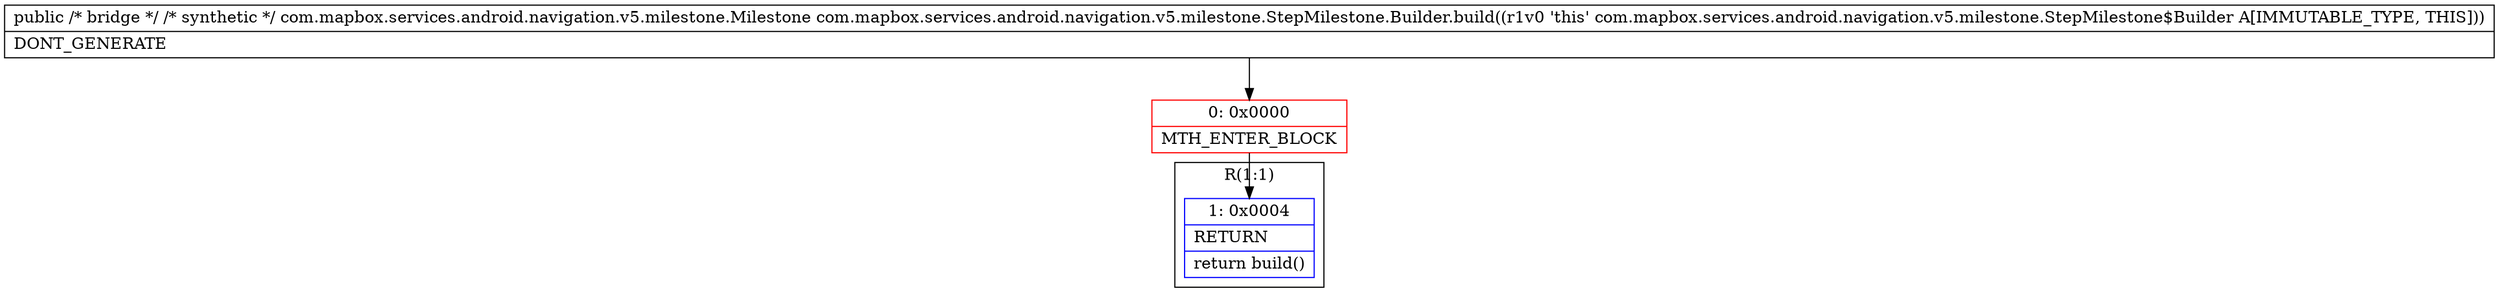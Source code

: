 digraph "CFG forcom.mapbox.services.android.navigation.v5.milestone.StepMilestone.Builder.build()Lcom\/mapbox\/services\/android\/navigation\/v5\/milestone\/Milestone;" {
subgraph cluster_Region_612478755 {
label = "R(1:1)";
node [shape=record,color=blue];
Node_1 [shape=record,label="{1\:\ 0x0004|RETURN\l|return build()\l}"];
}
Node_0 [shape=record,color=red,label="{0\:\ 0x0000|MTH_ENTER_BLOCK\l}"];
MethodNode[shape=record,label="{public \/* bridge *\/ \/* synthetic *\/ com.mapbox.services.android.navigation.v5.milestone.Milestone com.mapbox.services.android.navigation.v5.milestone.StepMilestone.Builder.build((r1v0 'this' com.mapbox.services.android.navigation.v5.milestone.StepMilestone$Builder A[IMMUTABLE_TYPE, THIS]))  | DONT_GENERATE\l}"];
MethodNode -> Node_0;
Node_0 -> Node_1;
}

